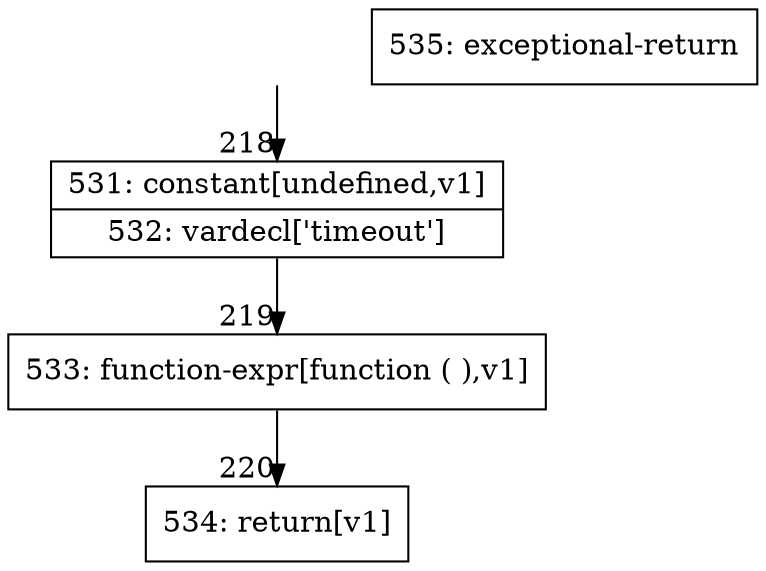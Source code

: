 digraph {
rankdir="TD"
BB_entry19[shape=none,label=""];
BB_entry19 -> BB218 [tailport=s, headport=n, headlabel="    218"]
BB218 [shape=record label="{531: constant[undefined,v1]|532: vardecl['timeout']}" ] 
BB218 -> BB219 [tailport=s, headport=n, headlabel="      219"]
BB219 [shape=record label="{533: function-expr[function ( ),v1]}" ] 
BB219 -> BB220 [tailport=s, headport=n, headlabel="      220"]
BB220 [shape=record label="{534: return[v1]}" ] 
BB221 [shape=record label="{535: exceptional-return}" ] 
//#$~ 172
}
